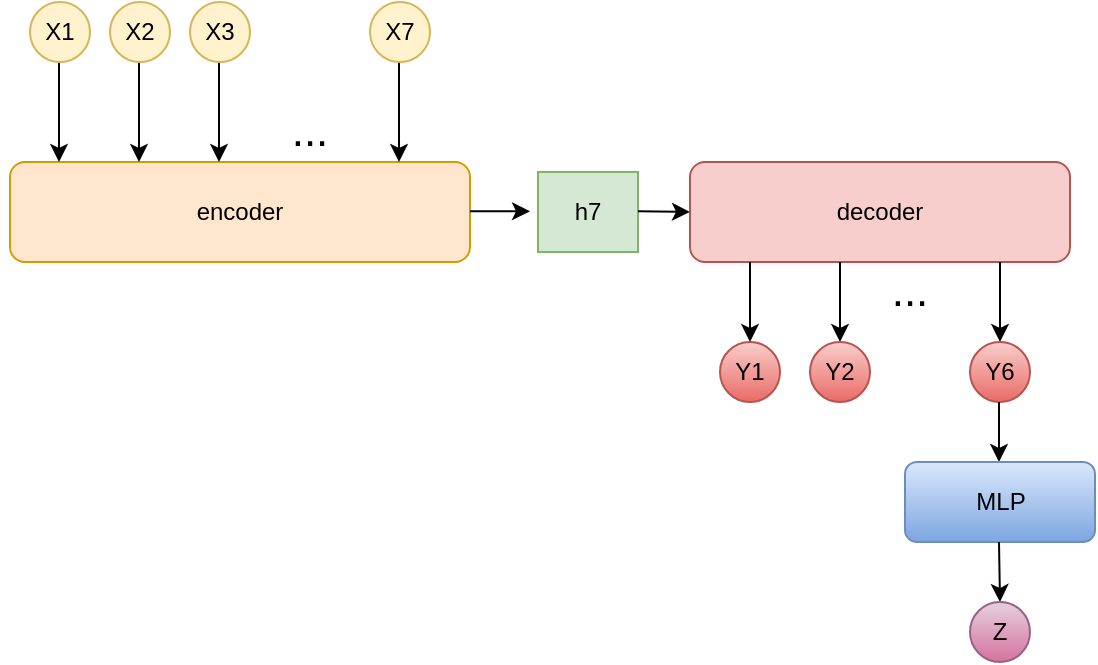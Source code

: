 <mxfile version="24.4.13" type="github">
  <diagram name="第 1 页" id="wAjerhzlpSoEGilm8JdT">
    <mxGraphModel dx="1001" dy="577" grid="1" gridSize="10" guides="1" tooltips="1" connect="1" arrows="1" fold="1" page="1" pageScale="1" pageWidth="827" pageHeight="1169" math="0" shadow="0">
      <root>
        <mxCell id="0" />
        <mxCell id="1" parent="0" />
        <mxCell id="xnF-ETCWUwLV0g3rkTps-1" value="encoder" style="rounded=1;whiteSpace=wrap;html=1;fillColor=#ffe6cc;strokeColor=#d79b00;" vertex="1" parent="1">
          <mxGeometry x="100" y="350" width="230" height="50" as="geometry" />
        </mxCell>
        <mxCell id="xnF-ETCWUwLV0g3rkTps-2" value="decoder" style="rounded=1;whiteSpace=wrap;html=1;fillColor=#f8cecc;strokeColor=#b85450;" vertex="1" parent="1">
          <mxGeometry x="440" y="350" width="190" height="50" as="geometry" />
        </mxCell>
        <mxCell id="xnF-ETCWUwLV0g3rkTps-3" value="" style="endArrow=classic;html=1;rounded=0;" edge="1" parent="1">
          <mxGeometry width="50" height="50" relative="1" as="geometry">
            <mxPoint x="124.5" y="300" as="sourcePoint" />
            <mxPoint x="124.5" y="350" as="targetPoint" />
          </mxGeometry>
        </mxCell>
        <mxCell id="xnF-ETCWUwLV0g3rkTps-9" value="" style="ellipse;whiteSpace=wrap;html=1;aspect=fixed;fillColor=#fff2cc;strokeColor=#d6b656;" vertex="1" parent="1">
          <mxGeometry x="110" y="270" width="30" height="30" as="geometry" />
        </mxCell>
        <mxCell id="xnF-ETCWUwLV0g3rkTps-11" value="" style="endArrow=classic;html=1;rounded=0;" edge="1" parent="1">
          <mxGeometry width="50" height="50" relative="1" as="geometry">
            <mxPoint x="164.5" y="300" as="sourcePoint" />
            <mxPoint x="164.5" y="350" as="targetPoint" />
          </mxGeometry>
        </mxCell>
        <mxCell id="xnF-ETCWUwLV0g3rkTps-12" value="" style="ellipse;whiteSpace=wrap;html=1;aspect=fixed;fillColor=#fff2cc;strokeColor=#d6b656;" vertex="1" parent="1">
          <mxGeometry x="150" y="270" width="30" height="30" as="geometry" />
        </mxCell>
        <mxCell id="xnF-ETCWUwLV0g3rkTps-13" value="" style="endArrow=classic;html=1;rounded=0;" edge="1" parent="1">
          <mxGeometry width="50" height="50" relative="1" as="geometry">
            <mxPoint x="204.5" y="300" as="sourcePoint" />
            <mxPoint x="204.5" y="350" as="targetPoint" />
          </mxGeometry>
        </mxCell>
        <mxCell id="xnF-ETCWUwLV0g3rkTps-14" value="" style="ellipse;whiteSpace=wrap;html=1;aspect=fixed;fillColor=#fff2cc;strokeColor=#d6b656;" vertex="1" parent="1">
          <mxGeometry x="190" y="270" width="30" height="30" as="geometry" />
        </mxCell>
        <mxCell id="xnF-ETCWUwLV0g3rkTps-15" value="&lt;font style=&quot;font-size: 22px;&quot;&gt;...&lt;/font&gt;" style="text;html=1;align=center;verticalAlign=middle;whiteSpace=wrap;rounded=0;" vertex="1" parent="1">
          <mxGeometry x="220" y="320" width="60" height="30" as="geometry" />
        </mxCell>
        <mxCell id="xnF-ETCWUwLV0g3rkTps-16" value="" style="endArrow=classic;html=1;rounded=0;" edge="1" parent="1">
          <mxGeometry width="50" height="50" relative="1" as="geometry">
            <mxPoint x="294.5" y="300" as="sourcePoint" />
            <mxPoint x="294.5" y="350" as="targetPoint" />
          </mxGeometry>
        </mxCell>
        <mxCell id="xnF-ETCWUwLV0g3rkTps-17" value="" style="ellipse;whiteSpace=wrap;html=1;aspect=fixed;fillColor=#fff2cc;strokeColor=#d6b656;" vertex="1" parent="1">
          <mxGeometry x="280" y="270" width="30" height="30" as="geometry" />
        </mxCell>
        <mxCell id="xnF-ETCWUwLV0g3rkTps-18" value="" style="endArrow=classic;html=1;rounded=0;" edge="1" parent="1">
          <mxGeometry width="50" height="50" relative="1" as="geometry">
            <mxPoint x="330" y="374.66" as="sourcePoint" />
            <mxPoint x="360" y="374.66" as="targetPoint" />
          </mxGeometry>
        </mxCell>
        <mxCell id="xnF-ETCWUwLV0g3rkTps-19" value="" style="rounded=0;whiteSpace=wrap;html=1;fillColor=#d5e8d4;strokeColor=#82b366;" vertex="1" parent="1">
          <mxGeometry x="364" y="355" width="50" height="40" as="geometry" />
        </mxCell>
        <mxCell id="xnF-ETCWUwLV0g3rkTps-20" value="" style="endArrow=classic;html=1;rounded=0;" edge="1" parent="1">
          <mxGeometry width="50" height="50" relative="1" as="geometry">
            <mxPoint x="414" y="374.66" as="sourcePoint" />
            <mxPoint x="440" y="375" as="targetPoint" />
          </mxGeometry>
        </mxCell>
        <mxCell id="xnF-ETCWUwLV0g3rkTps-21" value="X1" style="text;html=1;align=center;verticalAlign=middle;whiteSpace=wrap;rounded=0;" vertex="1" parent="1">
          <mxGeometry x="95" y="270" width="60" height="30" as="geometry" />
        </mxCell>
        <mxCell id="xnF-ETCWUwLV0g3rkTps-22" value="X2" style="text;html=1;align=center;verticalAlign=middle;whiteSpace=wrap;rounded=0;" vertex="1" parent="1">
          <mxGeometry x="135" y="270" width="60" height="30" as="geometry" />
        </mxCell>
        <mxCell id="xnF-ETCWUwLV0g3rkTps-23" value="X3" style="text;html=1;align=center;verticalAlign=middle;whiteSpace=wrap;rounded=0;" vertex="1" parent="1">
          <mxGeometry x="175" y="270" width="60" height="30" as="geometry" />
        </mxCell>
        <mxCell id="xnF-ETCWUwLV0g3rkTps-24" value="X7" style="text;html=1;align=center;verticalAlign=middle;whiteSpace=wrap;rounded=0;" vertex="1" parent="1">
          <mxGeometry x="265" y="270" width="60" height="30" as="geometry" />
        </mxCell>
        <mxCell id="xnF-ETCWUwLV0g3rkTps-25" value="h7" style="text;html=1;align=center;verticalAlign=middle;whiteSpace=wrap;rounded=0;" vertex="1" parent="1">
          <mxGeometry x="359" y="360" width="60" height="30" as="geometry" />
        </mxCell>
        <mxCell id="xnF-ETCWUwLV0g3rkTps-26" value="" style="endArrow=classic;html=1;rounded=0;" edge="1" parent="1">
          <mxGeometry width="50" height="50" relative="1" as="geometry">
            <mxPoint x="470" y="400" as="sourcePoint" />
            <mxPoint x="470" y="440" as="targetPoint" />
          </mxGeometry>
        </mxCell>
        <mxCell id="xnF-ETCWUwLV0g3rkTps-27" value="" style="ellipse;whiteSpace=wrap;html=1;aspect=fixed;fillColor=#f8cecc;strokeColor=#b85450;gradientColor=#ea6b66;" vertex="1" parent="1">
          <mxGeometry x="455" y="440" width="30" height="30" as="geometry" />
        </mxCell>
        <mxCell id="xnF-ETCWUwLV0g3rkTps-28" value="Y1" style="text;html=1;align=center;verticalAlign=middle;whiteSpace=wrap;rounded=0;" vertex="1" parent="1">
          <mxGeometry x="440" y="440" width="60" height="30" as="geometry" />
        </mxCell>
        <mxCell id="xnF-ETCWUwLV0g3rkTps-31" value="" style="endArrow=classic;html=1;rounded=0;" edge="1" parent="1">
          <mxGeometry width="50" height="50" relative="1" as="geometry">
            <mxPoint x="515" y="400" as="sourcePoint" />
            <mxPoint x="515" y="440" as="targetPoint" />
          </mxGeometry>
        </mxCell>
        <mxCell id="xnF-ETCWUwLV0g3rkTps-32" value="" style="ellipse;whiteSpace=wrap;html=1;aspect=fixed;fillColor=#f8cecc;gradientColor=#ea6b66;strokeColor=#b85450;" vertex="1" parent="1">
          <mxGeometry x="500" y="440" width="30" height="30" as="geometry" />
        </mxCell>
        <mxCell id="xnF-ETCWUwLV0g3rkTps-33" value="" style="endArrow=classic;html=1;rounded=0;" edge="1" parent="1">
          <mxGeometry width="50" height="50" relative="1" as="geometry">
            <mxPoint x="595" y="400" as="sourcePoint" />
            <mxPoint x="595" y="440" as="targetPoint" />
          </mxGeometry>
        </mxCell>
        <mxCell id="xnF-ETCWUwLV0g3rkTps-34" value="" style="ellipse;whiteSpace=wrap;html=1;aspect=fixed;fillColor=#f8cecc;gradientColor=#ea6b66;strokeColor=#b85450;" vertex="1" parent="1">
          <mxGeometry x="580" y="440" width="30" height="30" as="geometry" />
        </mxCell>
        <mxCell id="xnF-ETCWUwLV0g3rkTps-35" value="&lt;font style=&quot;font-size: 22px;&quot;&gt;...&lt;/font&gt;" style="text;html=1;align=center;verticalAlign=middle;whiteSpace=wrap;rounded=0;" vertex="1" parent="1">
          <mxGeometry x="520" y="400" width="60" height="30" as="geometry" />
        </mxCell>
        <mxCell id="xnF-ETCWUwLV0g3rkTps-36" value="Y2" style="text;html=1;align=center;verticalAlign=middle;whiteSpace=wrap;rounded=0;" vertex="1" parent="1">
          <mxGeometry x="485" y="440" width="60" height="30" as="geometry" />
        </mxCell>
        <mxCell id="xnF-ETCWUwLV0g3rkTps-37" value="Y6" style="text;html=1;align=center;verticalAlign=middle;whiteSpace=wrap;rounded=0;" vertex="1" parent="1">
          <mxGeometry x="565" y="440" width="60" height="30" as="geometry" />
        </mxCell>
        <mxCell id="xnF-ETCWUwLV0g3rkTps-38" value="" style="endArrow=classic;html=1;rounded=0;" edge="1" parent="1">
          <mxGeometry width="50" height="50" relative="1" as="geometry">
            <mxPoint x="594.5" y="470" as="sourcePoint" />
            <mxPoint x="594.5" y="500" as="targetPoint" />
            <Array as="points">
              <mxPoint x="594.5" y="480" />
            </Array>
          </mxGeometry>
        </mxCell>
        <mxCell id="xnF-ETCWUwLV0g3rkTps-39" value="MLP" style="rounded=1;whiteSpace=wrap;html=1;fillColor=#dae8fc;gradientColor=#7ea6e0;strokeColor=#6c8ebf;" vertex="1" parent="1">
          <mxGeometry x="547.5" y="500" width="95" height="40" as="geometry" />
        </mxCell>
        <mxCell id="xnF-ETCWUwLV0g3rkTps-40" value="" style="endArrow=classic;html=1;rounded=0;" edge="1" parent="1">
          <mxGeometry width="50" height="50" relative="1" as="geometry">
            <mxPoint x="594.5" y="540" as="sourcePoint" />
            <mxPoint x="595" y="570" as="targetPoint" />
          </mxGeometry>
        </mxCell>
        <mxCell id="xnF-ETCWUwLV0g3rkTps-42" value="Z" style="ellipse;whiteSpace=wrap;html=1;aspect=fixed;fillColor=#e6d0de;gradientColor=#d5739d;strokeColor=#996185;" vertex="1" parent="1">
          <mxGeometry x="580" y="570" width="30" height="30" as="geometry" />
        </mxCell>
      </root>
    </mxGraphModel>
  </diagram>
</mxfile>
